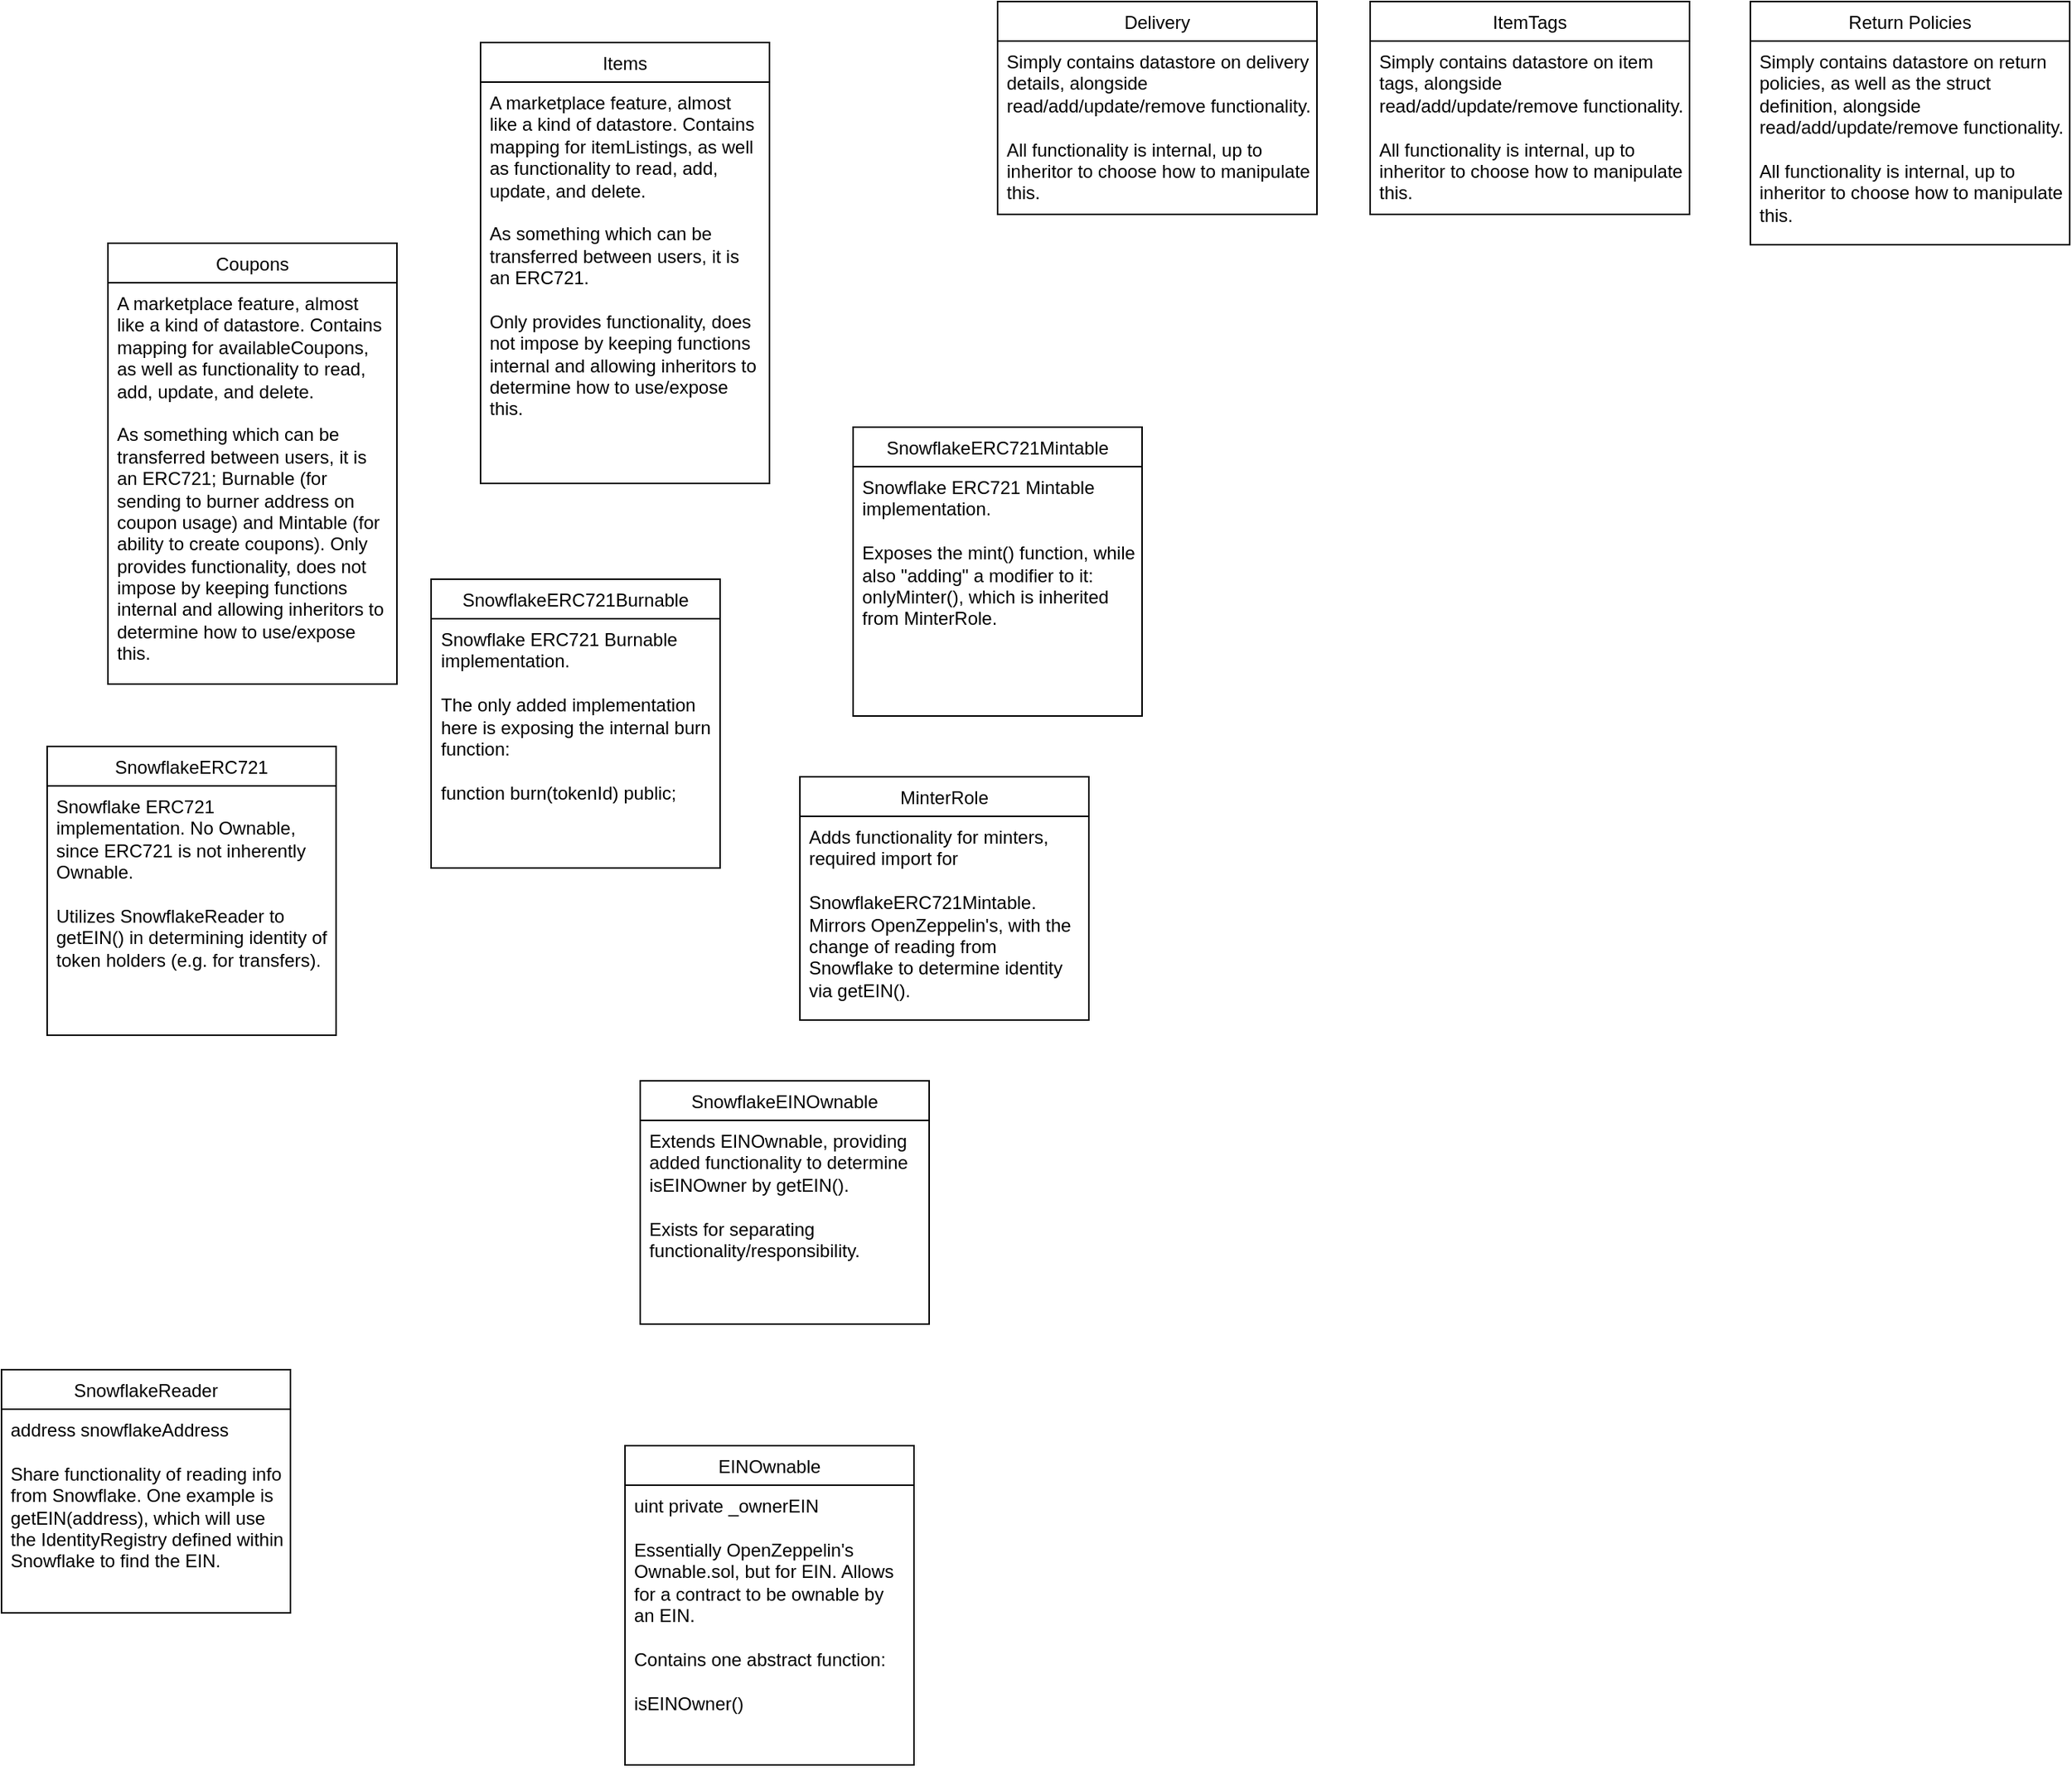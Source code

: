 <mxfile version="10.5.4" type="device"><diagram id="VbwmpeJzyB02Lw9toE4M" name="Page-1"><mxGraphModel dx="1329" dy="784" grid="1" gridSize="10" guides="1" tooltips="1" connect="1" arrows="1" fold="1" page="1" pageScale="1" pageWidth="3200" pageHeight="2000" math="0" shadow="0"><root><mxCell id="0"/><mxCell id="1" parent="0"/><mxCell id="ikINOjO4403HQZoZSKSY-11" value="SnowflakeReader" style="swimlane;fontStyle=0;childLayout=stackLayout;horizontal=1;startSize=26;fillColor=none;horizontalStack=0;resizeParent=1;resizeParentMax=0;resizeLast=0;collapsible=1;marginBottom=0;" parent="1" vertex="1"><mxGeometry x="260" y="1020" width="190" height="160" as="geometry"/></mxCell><mxCell id="ikINOjO4403HQZoZSKSY-13" value="address snowflakeAddress&#xA;&#xA;Share functionality of reading info from Snowflake. One example is getEIN(address), which will use the IdentityRegistry defined within Snowflake to find the EIN.&#xA;" style="text;strokeColor=none;fillColor=none;align=left;verticalAlign=top;spacingLeft=4;spacingRight=4;overflow=hidden;rotatable=0;points=[[0,0.5],[1,0.5]];portConstraint=eastwest;whiteSpace=wrap;" parent="ikINOjO4403HQZoZSKSY-11" vertex="1"><mxGeometry y="26" width="190" height="134" as="geometry"/></mxCell><mxCell id="ikINOjO4403HQZoZSKSY-15" value="EINOwnable" style="swimlane;fontStyle=0;childLayout=stackLayout;horizontal=1;startSize=26;fillColor=none;horizontalStack=0;resizeParent=1;resizeParentMax=0;resizeLast=0;collapsible=1;marginBottom=0;" parent="1" vertex="1"><mxGeometry x="670" y="1070" width="190" height="210" as="geometry"/></mxCell><mxCell id="ikINOjO4403HQZoZSKSY-16" value="uint private _ownerEIN&#xA;&#xA;Essentially OpenZeppelin's Ownable.sol, but for EIN. Allows for a contract to be ownable by an EIN. &#xA;&#xA;Contains one abstract function:&#xA;&#xA;isEINOwner()" style="text;strokeColor=none;fillColor=none;align=left;verticalAlign=top;spacingLeft=4;spacingRight=4;overflow=hidden;rotatable=0;points=[[0,0.5],[1,0.5]];portConstraint=eastwest;whiteSpace=wrap;" parent="ikINOjO4403HQZoZSKSY-15" vertex="1"><mxGeometry y="26" width="190" height="184" as="geometry"/></mxCell><mxCell id="ikINOjO4403HQZoZSKSY-17" value="SnowflakeEINOwnable" style="swimlane;fontStyle=0;childLayout=stackLayout;horizontal=1;startSize=26;fillColor=none;horizontalStack=0;resizeParent=1;resizeParentMax=0;resizeLast=0;collapsible=1;marginBottom=0;" parent="1" vertex="1"><mxGeometry x="680" y="830" width="190" height="160" as="geometry"/></mxCell><mxCell id="ikINOjO4403HQZoZSKSY-18" value="Extends EINOwnable, providing added functionality to determine isEINOwner by getEIN(). &#xA;&#xA;Exists for separating functionality/responsibility. " style="text;strokeColor=none;fillColor=none;align=left;verticalAlign=top;spacingLeft=4;spacingRight=4;overflow=hidden;rotatable=0;points=[[0,0.5],[1,0.5]];portConstraint=eastwest;whiteSpace=wrap;" parent="ikINOjO4403HQZoZSKSY-17" vertex="1"><mxGeometry y="26" width="190" height="134" as="geometry"/></mxCell><mxCell id="uWip6Y0P3YX3uheptB1s-1" value="MinterRole" style="swimlane;fontStyle=0;childLayout=stackLayout;horizontal=1;startSize=26;fillColor=none;horizontalStack=0;resizeParent=1;resizeParentMax=0;resizeLast=0;collapsible=1;marginBottom=0;" vertex="1" parent="1"><mxGeometry x="785" y="630" width="190" height="160" as="geometry"/></mxCell><mxCell id="uWip6Y0P3YX3uheptB1s-2" value="Adds functionality for minters, required import for &#xA;&#xA;SnowflakeERC721Mintable. Mirrors OpenZeppelin's, with the change of reading from Snowflake to determine identity via getEIN().&#xA;" style="text;strokeColor=none;fillColor=none;align=left;verticalAlign=top;spacingLeft=4;spacingRight=4;overflow=hidden;rotatable=0;points=[[0,0.5],[1,0.5]];portConstraint=eastwest;whiteSpace=wrap;" vertex="1" parent="uWip6Y0P3YX3uheptB1s-1"><mxGeometry y="26" width="190" height="134" as="geometry"/></mxCell><mxCell id="uWip6Y0P3YX3uheptB1s-3" value="SnowflakeERC721" style="swimlane;fontStyle=0;childLayout=stackLayout;horizontal=1;startSize=26;fillColor=none;horizontalStack=0;resizeParent=1;resizeParentMax=0;resizeLast=0;collapsible=1;marginBottom=0;" vertex="1" parent="1"><mxGeometry x="290" y="610" width="190" height="190" as="geometry"/></mxCell><mxCell id="uWip6Y0P3YX3uheptB1s-4" value="Snowflake ERC721 implementation. No Ownable, since ERC721 is not inherently Ownable.&#xA;&#xA;Utilizes SnowflakeReader to getEIN() in determining identity of token holders (e.g. for transfers)." style="text;strokeColor=none;fillColor=none;align=left;verticalAlign=top;spacingLeft=4;spacingRight=4;overflow=hidden;rotatable=0;points=[[0,0.5],[1,0.5]];portConstraint=eastwest;whiteSpace=wrap;" vertex="1" parent="uWip6Y0P3YX3uheptB1s-3"><mxGeometry y="26" width="190" height="164" as="geometry"/></mxCell><mxCell id="uWip6Y0P3YX3uheptB1s-5" value="SnowflakeERC721Burnable" style="swimlane;fontStyle=0;childLayout=stackLayout;horizontal=1;startSize=26;fillColor=none;horizontalStack=0;resizeParent=1;resizeParentMax=0;resizeLast=0;collapsible=1;marginBottom=0;" vertex="1" parent="1"><mxGeometry x="542.5" y="500" width="190" height="190" as="geometry"/></mxCell><mxCell id="uWip6Y0P3YX3uheptB1s-6" value="Snowflake ERC721 Burnable implementation. &#xA;&#xA;The only added implementation here is exposing the internal burn function:&#xA;&#xA;function burn(tokenId) public;" style="text;strokeColor=none;fillColor=none;align=left;verticalAlign=top;spacingLeft=4;spacingRight=4;overflow=hidden;rotatable=0;points=[[0,0.5],[1,0.5]];portConstraint=eastwest;whiteSpace=wrap;" vertex="1" parent="uWip6Y0P3YX3uheptB1s-5"><mxGeometry y="26" width="190" height="164" as="geometry"/></mxCell><mxCell id="uWip6Y0P3YX3uheptB1s-7" value="SnowflakeERC721Mintable" style="swimlane;fontStyle=0;childLayout=stackLayout;horizontal=1;startSize=26;fillColor=none;horizontalStack=0;resizeParent=1;resizeParentMax=0;resizeLast=0;collapsible=1;marginBottom=0;" vertex="1" parent="1"><mxGeometry x="820" y="400" width="190" height="190" as="geometry"/></mxCell><mxCell id="uWip6Y0P3YX3uheptB1s-8" value="Snowflake ERC721 Mintable implementation. &#xA;&#xA;Exposes the mint() function, while also &quot;adding&quot; a modifier to it: onlyMinter(), which is inherited from MinterRole. " style="text;strokeColor=none;fillColor=none;align=left;verticalAlign=top;spacingLeft=4;spacingRight=4;overflow=hidden;rotatable=0;points=[[0,0.5],[1,0.5]];portConstraint=eastwest;whiteSpace=wrap;" vertex="1" parent="uWip6Y0P3YX3uheptB1s-7"><mxGeometry y="26" width="190" height="164" as="geometry"/></mxCell><mxCell id="uWip6Y0P3YX3uheptB1s-9" value="Coupons" style="swimlane;fontStyle=0;childLayout=stackLayout;horizontal=1;startSize=26;fillColor=none;horizontalStack=0;resizeParent=1;resizeParentMax=0;resizeLast=0;collapsible=1;marginBottom=0;" vertex="1" parent="1"><mxGeometry x="330" y="279" width="190" height="290" as="geometry"/></mxCell><mxCell id="uWip6Y0P3YX3uheptB1s-10" value="A marketplace feature, almost like a kind of datastore. Contains mapping for availableCoupons, as well as functionality to read, add, update, and delete.&#xA;&#xA;As something which can be transferred between users, it is an ERC721; Burnable (for sending to burner address on coupon usage) and Mintable (for ability to create coupons). Only provides functionality, does not impose by keeping functions internal and allowing inheritors to determine how to use/expose this." style="text;strokeColor=none;fillColor=none;align=left;verticalAlign=top;spacingLeft=4;spacingRight=4;overflow=hidden;rotatable=0;points=[[0,0.5],[1,0.5]];portConstraint=eastwest;whiteSpace=wrap;" vertex="1" parent="uWip6Y0P3YX3uheptB1s-9"><mxGeometry y="26" width="190" height="264" as="geometry"/></mxCell><mxCell id="uWip6Y0P3YX3uheptB1s-11" value="Items" style="swimlane;fontStyle=0;childLayout=stackLayout;horizontal=1;startSize=26;fillColor=none;horizontalStack=0;resizeParent=1;resizeParentMax=0;resizeLast=0;collapsible=1;marginBottom=0;" vertex="1" parent="1"><mxGeometry x="575" y="147" width="190" height="290" as="geometry"/></mxCell><mxCell id="uWip6Y0P3YX3uheptB1s-12" value="A marketplace feature, almost like a kind of datastore. Contains mapping for itemListings, as well as functionality to read, add, update, and delete.&#xA;&#xA;As something which can be transferred between users, it is an ERC721.&#xA;&#xA;Only provides functionality, does not impose by keeping functions internal and allowing inheritors to determine how to use/expose this." style="text;strokeColor=none;fillColor=none;align=left;verticalAlign=top;spacingLeft=4;spacingRight=4;overflow=hidden;rotatable=0;points=[[0,0.5],[1,0.5]];portConstraint=eastwest;whiteSpace=wrap;" vertex="1" parent="uWip6Y0P3YX3uheptB1s-11"><mxGeometry y="26" width="190" height="264" as="geometry"/></mxCell><mxCell id="uWip6Y0P3YX3uheptB1s-13" value="Delivery" style="swimlane;fontStyle=0;childLayout=stackLayout;horizontal=1;startSize=26;fillColor=none;horizontalStack=0;resizeParent=1;resizeParentMax=0;resizeLast=0;collapsible=1;marginBottom=0;" vertex="1" parent="1"><mxGeometry x="915" y="120" width="210" height="140" as="geometry"/></mxCell><mxCell id="uWip6Y0P3YX3uheptB1s-14" value="Simply contains datastore on delivery details, alongside read/add/update/remove functionality. &#xA;&#xA;All functionality is internal, up to inheritor to choose how to manipulate this." style="text;strokeColor=none;fillColor=none;align=left;verticalAlign=top;spacingLeft=4;spacingRight=4;overflow=hidden;rotatable=0;points=[[0,0.5],[1,0.5]];portConstraint=eastwest;whiteSpace=wrap;" vertex="1" parent="uWip6Y0P3YX3uheptB1s-13"><mxGeometry y="26" width="210" height="114" as="geometry"/></mxCell><mxCell id="uWip6Y0P3YX3uheptB1s-15" value="ItemTags" style="swimlane;fontStyle=0;childLayout=stackLayout;horizontal=1;startSize=26;fillColor=none;horizontalStack=0;resizeParent=1;resizeParentMax=0;resizeLast=0;collapsible=1;marginBottom=0;" vertex="1" parent="1"><mxGeometry x="1160" y="120" width="210" height="140" as="geometry"/></mxCell><mxCell id="uWip6Y0P3YX3uheptB1s-16" value="Simply contains datastore on item tags, alongside read/add/update/remove functionality. &#xA;&#xA;All functionality is internal, up to inheritor to choose how to manipulate this." style="text;strokeColor=none;fillColor=none;align=left;verticalAlign=top;spacingLeft=4;spacingRight=4;overflow=hidden;rotatable=0;points=[[0,0.5],[1,0.5]];portConstraint=eastwest;whiteSpace=wrap;" vertex="1" parent="uWip6Y0P3YX3uheptB1s-15"><mxGeometry y="26" width="210" height="114" as="geometry"/></mxCell><mxCell id="uWip6Y0P3YX3uheptB1s-17" value="Return Policies" style="swimlane;fontStyle=0;childLayout=stackLayout;horizontal=1;startSize=26;fillColor=none;horizontalStack=0;resizeParent=1;resizeParentMax=0;resizeLast=0;collapsible=1;marginBottom=0;" vertex="1" parent="1"><mxGeometry x="1410" y="120" width="210" height="160" as="geometry"/></mxCell><mxCell id="uWip6Y0P3YX3uheptB1s-18" value="Simply contains datastore on return policies, as well as the struct definition, alongside read/add/update/remove functionality. &#xA;&#xA;All functionality is internal, up to inheritor to choose how to manipulate this." style="text;strokeColor=none;fillColor=none;align=left;verticalAlign=top;spacingLeft=4;spacingRight=4;overflow=hidden;rotatable=0;points=[[0,0.5],[1,0.5]];portConstraint=eastwest;whiteSpace=wrap;" vertex="1" parent="uWip6Y0P3YX3uheptB1s-17"><mxGeometry y="26" width="210" height="134" as="geometry"/></mxCell></root></mxGraphModel></diagram></mxfile>